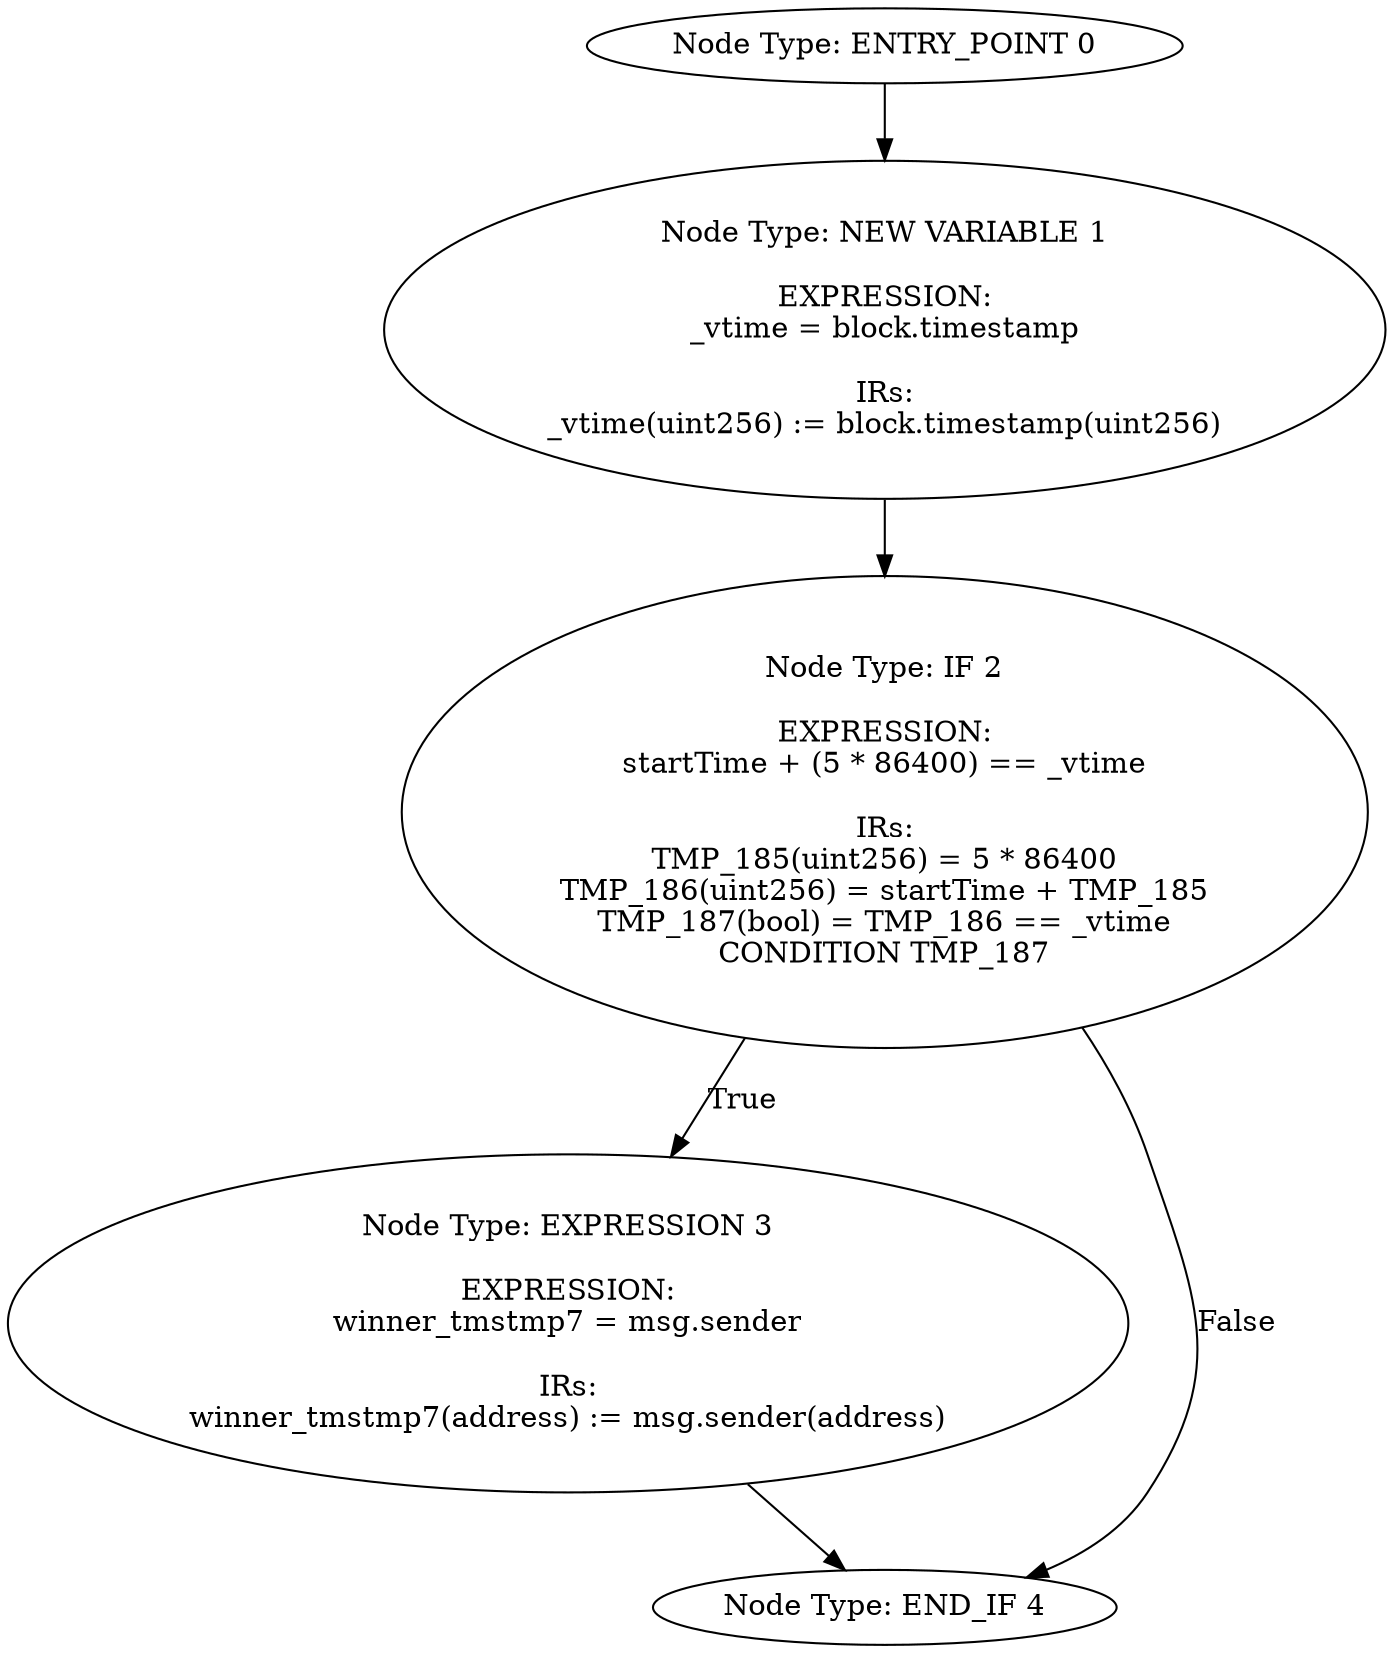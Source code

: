 digraph{
0[label="Node Type: ENTRY_POINT 0
"];
0->1;
1[label="Node Type: NEW VARIABLE 1

EXPRESSION:
_vtime = block.timestamp

IRs:
_vtime(uint256) := block.timestamp(uint256)"];
1->2;
2[label="Node Type: IF 2

EXPRESSION:
startTime + (5 * 86400) == _vtime

IRs:
TMP_185(uint256) = 5 * 86400
TMP_186(uint256) = startTime + TMP_185
TMP_187(bool) = TMP_186 == _vtime
CONDITION TMP_187"];
2->3[label="True"];
2->4[label="False"];
3[label="Node Type: EXPRESSION 3

EXPRESSION:
winner_tmstmp7 = msg.sender

IRs:
winner_tmstmp7(address) := msg.sender(address)"];
3->4;
4[label="Node Type: END_IF 4
"];
}
